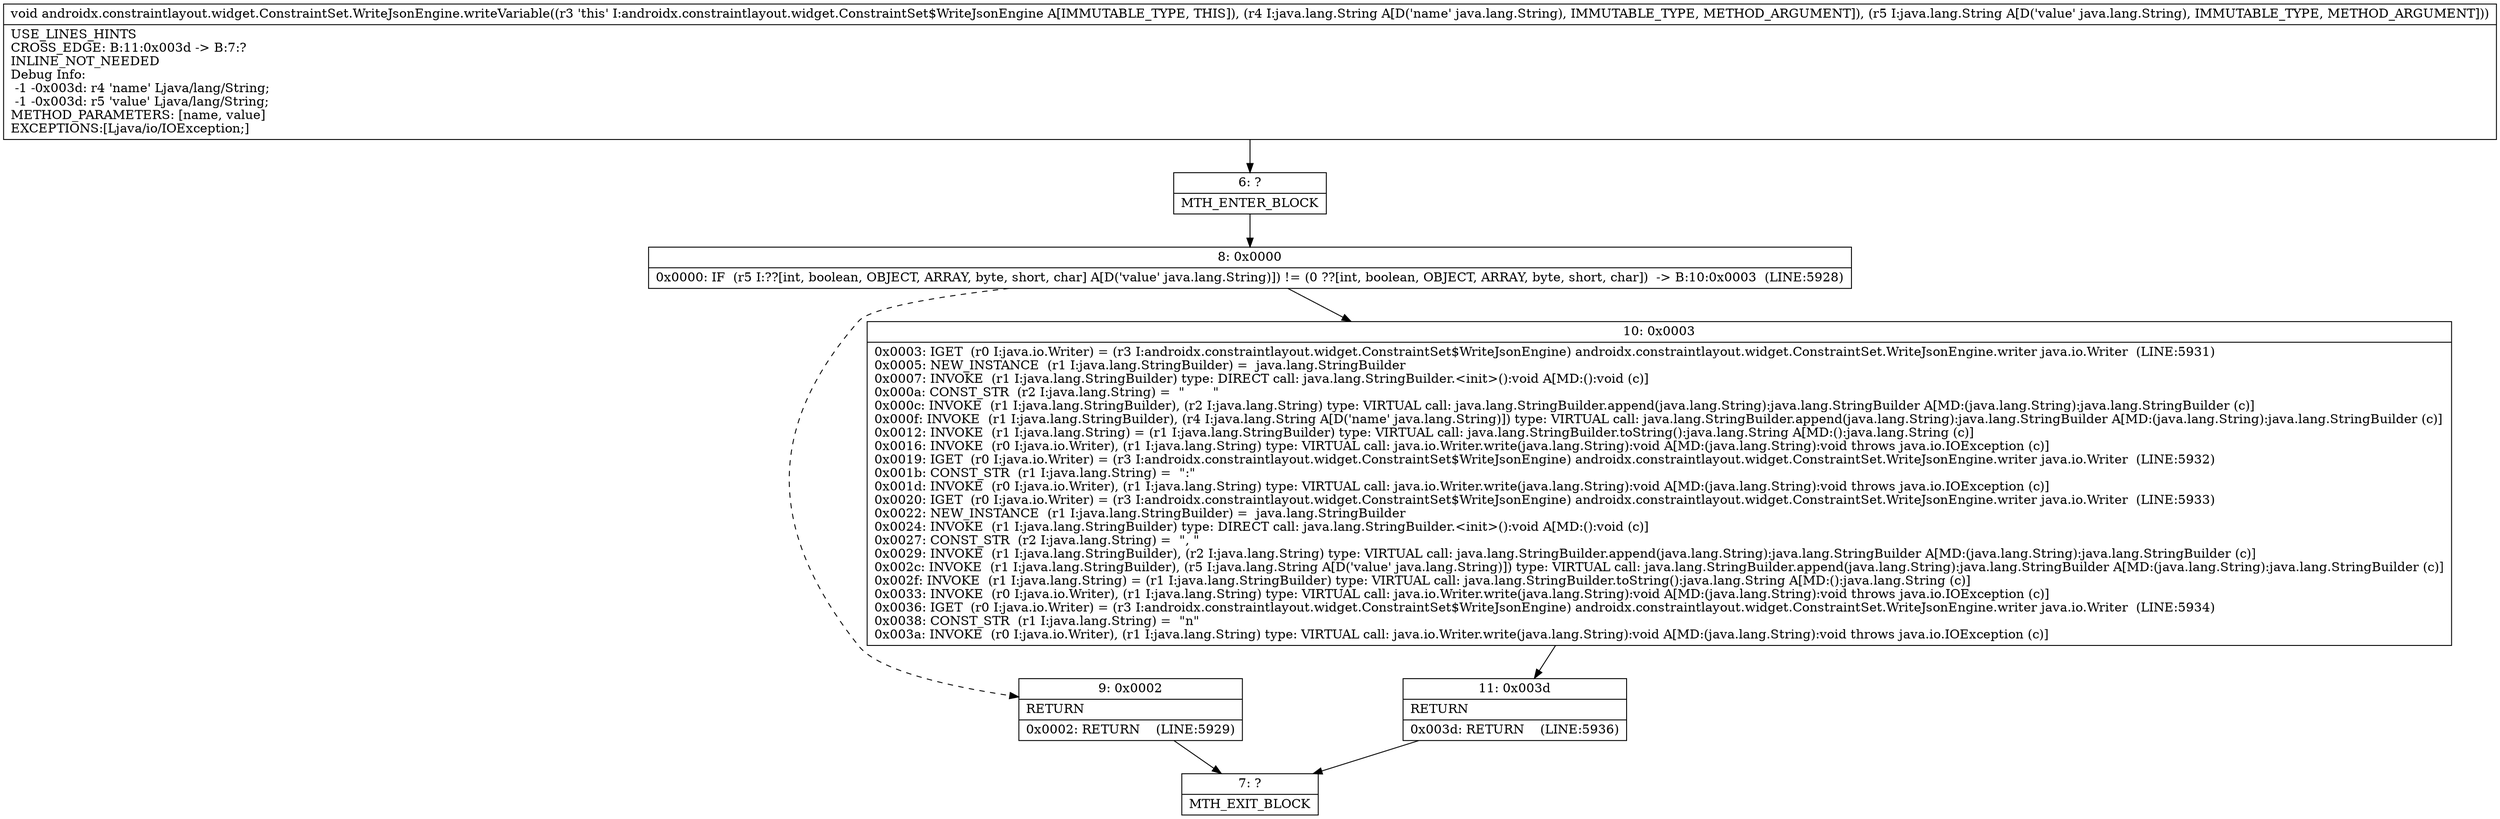 digraph "CFG forandroidx.constraintlayout.widget.ConstraintSet.WriteJsonEngine.writeVariable(Ljava\/lang\/String;Ljava\/lang\/String;)V" {
Node_6 [shape=record,label="{6\:\ ?|MTH_ENTER_BLOCK\l}"];
Node_8 [shape=record,label="{8\:\ 0x0000|0x0000: IF  (r5 I:??[int, boolean, OBJECT, ARRAY, byte, short, char] A[D('value' java.lang.String)]) != (0 ??[int, boolean, OBJECT, ARRAY, byte, short, char])  \-\> B:10:0x0003  (LINE:5928)\l}"];
Node_9 [shape=record,label="{9\:\ 0x0002|RETURN\l|0x0002: RETURN    (LINE:5929)\l}"];
Node_7 [shape=record,label="{7\:\ ?|MTH_EXIT_BLOCK\l}"];
Node_10 [shape=record,label="{10\:\ 0x0003|0x0003: IGET  (r0 I:java.io.Writer) = (r3 I:androidx.constraintlayout.widget.ConstraintSet$WriteJsonEngine) androidx.constraintlayout.widget.ConstraintSet.WriteJsonEngine.writer java.io.Writer  (LINE:5931)\l0x0005: NEW_INSTANCE  (r1 I:java.lang.StringBuilder) =  java.lang.StringBuilder \l0x0007: INVOKE  (r1 I:java.lang.StringBuilder) type: DIRECT call: java.lang.StringBuilder.\<init\>():void A[MD:():void (c)]\l0x000a: CONST_STR  (r2 I:java.lang.String) =  \"       \" \l0x000c: INVOKE  (r1 I:java.lang.StringBuilder), (r2 I:java.lang.String) type: VIRTUAL call: java.lang.StringBuilder.append(java.lang.String):java.lang.StringBuilder A[MD:(java.lang.String):java.lang.StringBuilder (c)]\l0x000f: INVOKE  (r1 I:java.lang.StringBuilder), (r4 I:java.lang.String A[D('name' java.lang.String)]) type: VIRTUAL call: java.lang.StringBuilder.append(java.lang.String):java.lang.StringBuilder A[MD:(java.lang.String):java.lang.StringBuilder (c)]\l0x0012: INVOKE  (r1 I:java.lang.String) = (r1 I:java.lang.StringBuilder) type: VIRTUAL call: java.lang.StringBuilder.toString():java.lang.String A[MD:():java.lang.String (c)]\l0x0016: INVOKE  (r0 I:java.io.Writer), (r1 I:java.lang.String) type: VIRTUAL call: java.io.Writer.write(java.lang.String):void A[MD:(java.lang.String):void throws java.io.IOException (c)]\l0x0019: IGET  (r0 I:java.io.Writer) = (r3 I:androidx.constraintlayout.widget.ConstraintSet$WriteJsonEngine) androidx.constraintlayout.widget.ConstraintSet.WriteJsonEngine.writer java.io.Writer  (LINE:5932)\l0x001b: CONST_STR  (r1 I:java.lang.String) =  \":\" \l0x001d: INVOKE  (r0 I:java.io.Writer), (r1 I:java.lang.String) type: VIRTUAL call: java.io.Writer.write(java.lang.String):void A[MD:(java.lang.String):void throws java.io.IOException (c)]\l0x0020: IGET  (r0 I:java.io.Writer) = (r3 I:androidx.constraintlayout.widget.ConstraintSet$WriteJsonEngine) androidx.constraintlayout.widget.ConstraintSet.WriteJsonEngine.writer java.io.Writer  (LINE:5933)\l0x0022: NEW_INSTANCE  (r1 I:java.lang.StringBuilder) =  java.lang.StringBuilder \l0x0024: INVOKE  (r1 I:java.lang.StringBuilder) type: DIRECT call: java.lang.StringBuilder.\<init\>():void A[MD:():void (c)]\l0x0027: CONST_STR  (r2 I:java.lang.String) =  \", \" \l0x0029: INVOKE  (r1 I:java.lang.StringBuilder), (r2 I:java.lang.String) type: VIRTUAL call: java.lang.StringBuilder.append(java.lang.String):java.lang.StringBuilder A[MD:(java.lang.String):java.lang.StringBuilder (c)]\l0x002c: INVOKE  (r1 I:java.lang.StringBuilder), (r5 I:java.lang.String A[D('value' java.lang.String)]) type: VIRTUAL call: java.lang.StringBuilder.append(java.lang.String):java.lang.StringBuilder A[MD:(java.lang.String):java.lang.StringBuilder (c)]\l0x002f: INVOKE  (r1 I:java.lang.String) = (r1 I:java.lang.StringBuilder) type: VIRTUAL call: java.lang.StringBuilder.toString():java.lang.String A[MD:():java.lang.String (c)]\l0x0033: INVOKE  (r0 I:java.io.Writer), (r1 I:java.lang.String) type: VIRTUAL call: java.io.Writer.write(java.lang.String):void A[MD:(java.lang.String):void throws java.io.IOException (c)]\l0x0036: IGET  (r0 I:java.io.Writer) = (r3 I:androidx.constraintlayout.widget.ConstraintSet$WriteJsonEngine) androidx.constraintlayout.widget.ConstraintSet.WriteJsonEngine.writer java.io.Writer  (LINE:5934)\l0x0038: CONST_STR  (r1 I:java.lang.String) =  \"n\" \l0x003a: INVOKE  (r0 I:java.io.Writer), (r1 I:java.lang.String) type: VIRTUAL call: java.io.Writer.write(java.lang.String):void A[MD:(java.lang.String):void throws java.io.IOException (c)]\l}"];
Node_11 [shape=record,label="{11\:\ 0x003d|RETURN\l|0x003d: RETURN    (LINE:5936)\l}"];
MethodNode[shape=record,label="{void androidx.constraintlayout.widget.ConstraintSet.WriteJsonEngine.writeVariable((r3 'this' I:androidx.constraintlayout.widget.ConstraintSet$WriteJsonEngine A[IMMUTABLE_TYPE, THIS]), (r4 I:java.lang.String A[D('name' java.lang.String), IMMUTABLE_TYPE, METHOD_ARGUMENT]), (r5 I:java.lang.String A[D('value' java.lang.String), IMMUTABLE_TYPE, METHOD_ARGUMENT]))  | USE_LINES_HINTS\lCROSS_EDGE: B:11:0x003d \-\> B:7:?\lINLINE_NOT_NEEDED\lDebug Info:\l  \-1 \-0x003d: r4 'name' Ljava\/lang\/String;\l  \-1 \-0x003d: r5 'value' Ljava\/lang\/String;\lMETHOD_PARAMETERS: [name, value]\lEXCEPTIONS:[Ljava\/io\/IOException;]\l}"];
MethodNode -> Node_6;Node_6 -> Node_8;
Node_8 -> Node_9[style=dashed];
Node_8 -> Node_10;
Node_9 -> Node_7;
Node_10 -> Node_11;
Node_11 -> Node_7;
}

